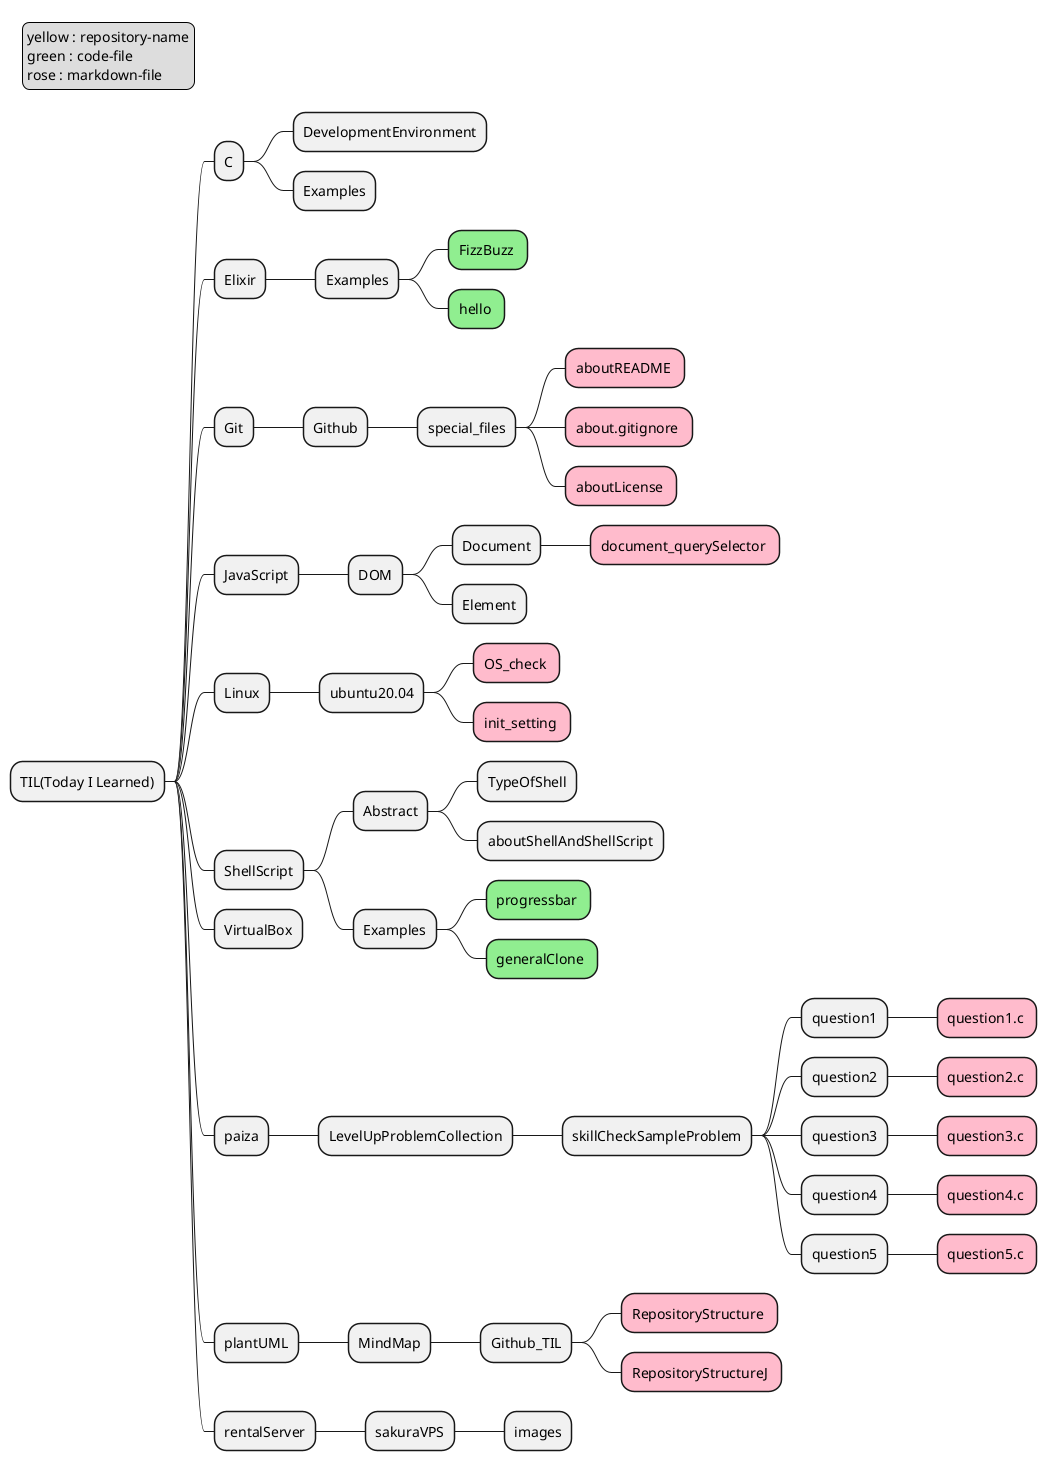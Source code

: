 @startmindmap RepositoryStructure
<style>
mindmapDiagram {
  .green {
    BackgroundColor #90ee90
  }
  .rose {
    BackgroundColor #FFBBCC
  }
}
</style>

* TIL(Today I Learned)

** C
*** DevelopmentEnvironment
*** Examples

** Elixir
*** Examples
**** FizzBuzz <<green>>
**** hello <<green>>

** Git
*** Github
**** special_files
***** aboutREADME <<rose>>
***** about.gitignore <<rose>>
***** aboutLicense <<rose>>

** JavaScript
*** DOM
**** Document
***** document_querySelector <<rose>>
**** Element

** Linux
*** ubuntu20.04
**** OS_check <<rose>>
**** init_setting <<rose>>

** ShellScript
*** Abstract
**** TypeOfShell
**** aboutShellAndShellScript
*** Examples
**** progressbar <<green>>
**** generalClone <<green>>

** VirtualBox

** paiza
*** LevelUpProblemCollection
**** skillCheckSampleProblem
***** question1
****** question1.c <<rose>>
***** question2
****** question2.c <<rose>>
***** question3
****** question3.c <<rose>>
***** question4
****** question4.c <<rose>>
***** question5
****** question5.c <<rose>>

** plantUML
*** MindMap
**** Github_TIL
***** RepositoryStructure <<rose>>
***** RepositoryStructureJ <<rose>>

** rentalServer
*** sakuraVPS
**** images


legend top left
    yellow : repository-name
    green : code-file
    rose : markdown-file
endlegend

@endmindmap
